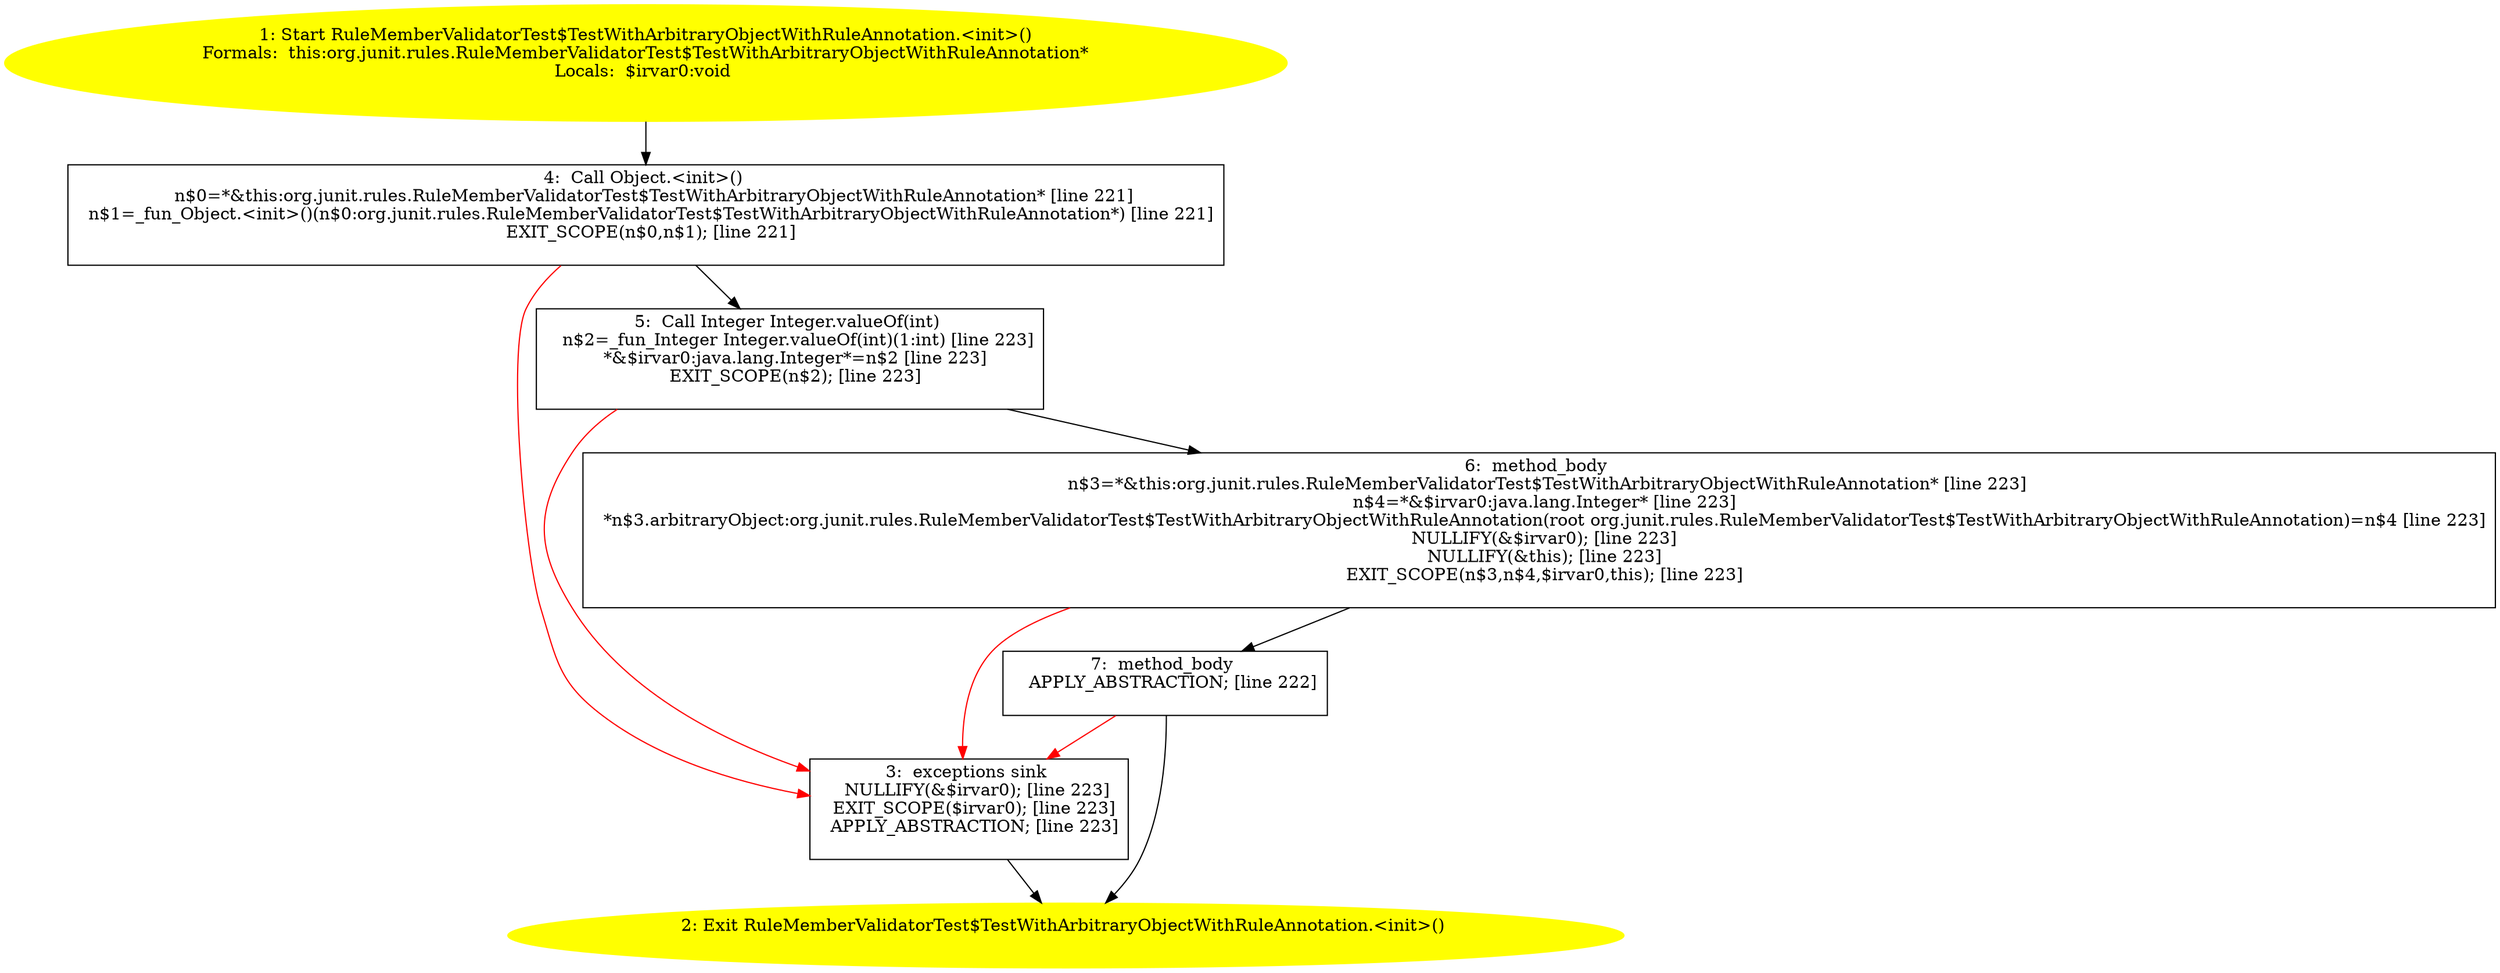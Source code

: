 /* @generated */
digraph cfg {
"org.junit.rules.RuleMemberValidatorTest$TestWithArbitraryObjectWithRuleAnnotation.<init>().783fab57e90a724e5b74856d8d168bdc_1" [label="1: Start RuleMemberValidatorTest$TestWithArbitraryObjectWithRuleAnnotation.<init>()\nFormals:  this:org.junit.rules.RuleMemberValidatorTest$TestWithArbitraryObjectWithRuleAnnotation*\nLocals:  $irvar0:void \n  " color=yellow style=filled]
	

	 "org.junit.rules.RuleMemberValidatorTest$TestWithArbitraryObjectWithRuleAnnotation.<init>().783fab57e90a724e5b74856d8d168bdc_1" -> "org.junit.rules.RuleMemberValidatorTest$TestWithArbitraryObjectWithRuleAnnotation.<init>().783fab57e90a724e5b74856d8d168bdc_4" ;
"org.junit.rules.RuleMemberValidatorTest$TestWithArbitraryObjectWithRuleAnnotation.<init>().783fab57e90a724e5b74856d8d168bdc_2" [label="2: Exit RuleMemberValidatorTest$TestWithArbitraryObjectWithRuleAnnotation.<init>() \n  " color=yellow style=filled]
	

"org.junit.rules.RuleMemberValidatorTest$TestWithArbitraryObjectWithRuleAnnotation.<init>().783fab57e90a724e5b74856d8d168bdc_3" [label="3:  exceptions sink \n   NULLIFY(&$irvar0); [line 223]\n  EXIT_SCOPE($irvar0); [line 223]\n  APPLY_ABSTRACTION; [line 223]\n " shape="box"]
	

	 "org.junit.rules.RuleMemberValidatorTest$TestWithArbitraryObjectWithRuleAnnotation.<init>().783fab57e90a724e5b74856d8d168bdc_3" -> "org.junit.rules.RuleMemberValidatorTest$TestWithArbitraryObjectWithRuleAnnotation.<init>().783fab57e90a724e5b74856d8d168bdc_2" ;
"org.junit.rules.RuleMemberValidatorTest$TestWithArbitraryObjectWithRuleAnnotation.<init>().783fab57e90a724e5b74856d8d168bdc_4" [label="4:  Call Object.<init>() \n   n$0=*&this:org.junit.rules.RuleMemberValidatorTest$TestWithArbitraryObjectWithRuleAnnotation* [line 221]\n  n$1=_fun_Object.<init>()(n$0:org.junit.rules.RuleMemberValidatorTest$TestWithArbitraryObjectWithRuleAnnotation*) [line 221]\n  EXIT_SCOPE(n$0,n$1); [line 221]\n " shape="box"]
	

	 "org.junit.rules.RuleMemberValidatorTest$TestWithArbitraryObjectWithRuleAnnotation.<init>().783fab57e90a724e5b74856d8d168bdc_4" -> "org.junit.rules.RuleMemberValidatorTest$TestWithArbitraryObjectWithRuleAnnotation.<init>().783fab57e90a724e5b74856d8d168bdc_5" ;
	 "org.junit.rules.RuleMemberValidatorTest$TestWithArbitraryObjectWithRuleAnnotation.<init>().783fab57e90a724e5b74856d8d168bdc_4" -> "org.junit.rules.RuleMemberValidatorTest$TestWithArbitraryObjectWithRuleAnnotation.<init>().783fab57e90a724e5b74856d8d168bdc_3" [color="red" ];
"org.junit.rules.RuleMemberValidatorTest$TestWithArbitraryObjectWithRuleAnnotation.<init>().783fab57e90a724e5b74856d8d168bdc_5" [label="5:  Call Integer Integer.valueOf(int) \n   n$2=_fun_Integer Integer.valueOf(int)(1:int) [line 223]\n  *&$irvar0:java.lang.Integer*=n$2 [line 223]\n  EXIT_SCOPE(n$2); [line 223]\n " shape="box"]
	

	 "org.junit.rules.RuleMemberValidatorTest$TestWithArbitraryObjectWithRuleAnnotation.<init>().783fab57e90a724e5b74856d8d168bdc_5" -> "org.junit.rules.RuleMemberValidatorTest$TestWithArbitraryObjectWithRuleAnnotation.<init>().783fab57e90a724e5b74856d8d168bdc_6" ;
	 "org.junit.rules.RuleMemberValidatorTest$TestWithArbitraryObjectWithRuleAnnotation.<init>().783fab57e90a724e5b74856d8d168bdc_5" -> "org.junit.rules.RuleMemberValidatorTest$TestWithArbitraryObjectWithRuleAnnotation.<init>().783fab57e90a724e5b74856d8d168bdc_3" [color="red" ];
"org.junit.rules.RuleMemberValidatorTest$TestWithArbitraryObjectWithRuleAnnotation.<init>().783fab57e90a724e5b74856d8d168bdc_6" [label="6:  method_body \n   n$3=*&this:org.junit.rules.RuleMemberValidatorTest$TestWithArbitraryObjectWithRuleAnnotation* [line 223]\n  n$4=*&$irvar0:java.lang.Integer* [line 223]\n  *n$3.arbitraryObject:org.junit.rules.RuleMemberValidatorTest$TestWithArbitraryObjectWithRuleAnnotation(root org.junit.rules.RuleMemberValidatorTest$TestWithArbitraryObjectWithRuleAnnotation)=n$4 [line 223]\n  NULLIFY(&$irvar0); [line 223]\n  NULLIFY(&this); [line 223]\n  EXIT_SCOPE(n$3,n$4,$irvar0,this); [line 223]\n " shape="box"]
	

	 "org.junit.rules.RuleMemberValidatorTest$TestWithArbitraryObjectWithRuleAnnotation.<init>().783fab57e90a724e5b74856d8d168bdc_6" -> "org.junit.rules.RuleMemberValidatorTest$TestWithArbitraryObjectWithRuleAnnotation.<init>().783fab57e90a724e5b74856d8d168bdc_7" ;
	 "org.junit.rules.RuleMemberValidatorTest$TestWithArbitraryObjectWithRuleAnnotation.<init>().783fab57e90a724e5b74856d8d168bdc_6" -> "org.junit.rules.RuleMemberValidatorTest$TestWithArbitraryObjectWithRuleAnnotation.<init>().783fab57e90a724e5b74856d8d168bdc_3" [color="red" ];
"org.junit.rules.RuleMemberValidatorTest$TestWithArbitraryObjectWithRuleAnnotation.<init>().783fab57e90a724e5b74856d8d168bdc_7" [label="7:  method_body \n   APPLY_ABSTRACTION; [line 222]\n " shape="box"]
	

	 "org.junit.rules.RuleMemberValidatorTest$TestWithArbitraryObjectWithRuleAnnotation.<init>().783fab57e90a724e5b74856d8d168bdc_7" -> "org.junit.rules.RuleMemberValidatorTest$TestWithArbitraryObjectWithRuleAnnotation.<init>().783fab57e90a724e5b74856d8d168bdc_2" ;
	 "org.junit.rules.RuleMemberValidatorTest$TestWithArbitraryObjectWithRuleAnnotation.<init>().783fab57e90a724e5b74856d8d168bdc_7" -> "org.junit.rules.RuleMemberValidatorTest$TestWithArbitraryObjectWithRuleAnnotation.<init>().783fab57e90a724e5b74856d8d168bdc_3" [color="red" ];
}
